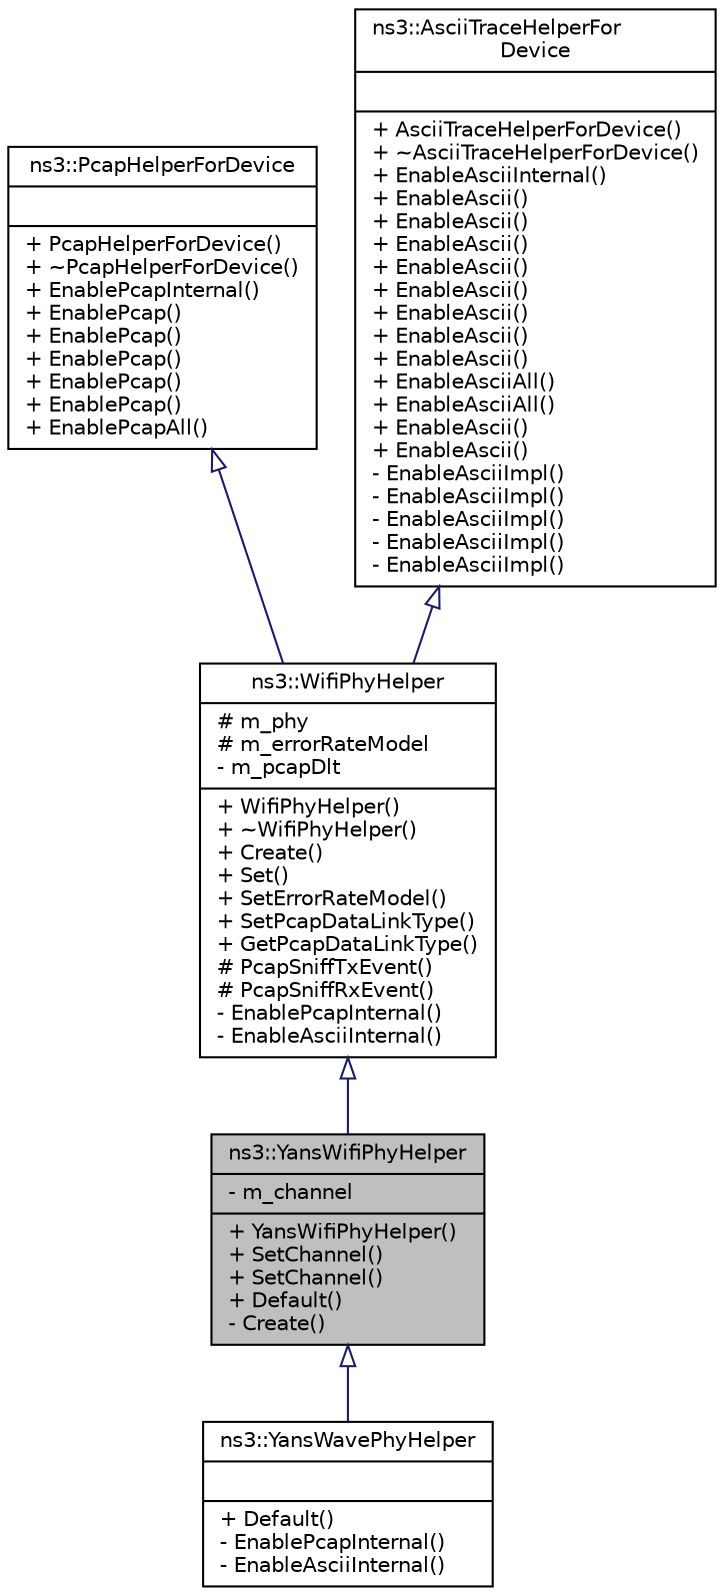 digraph "ns3::YansWifiPhyHelper"
{
  edge [fontname="Helvetica",fontsize="10",labelfontname="Helvetica",labelfontsize="10"];
  node [fontname="Helvetica",fontsize="10",shape=record];
  Node1 [label="{ns3::YansWifiPhyHelper\n|- m_channel\l|+ YansWifiPhyHelper()\l+ SetChannel()\l+ SetChannel()\l+ Default()\l- Create()\l}",height=0.2,width=0.4,color="black", fillcolor="grey75", style="filled", fontcolor="black"];
  Node2 -> Node1 [dir="back",color="midnightblue",fontsize="10",style="solid",arrowtail="onormal"];
  Node2 [label="{ns3::WifiPhyHelper\n|# m_phy\l# m_errorRateModel\l- m_pcapDlt\l|+ WifiPhyHelper()\l+ ~WifiPhyHelper()\l+ Create()\l+ Set()\l+ SetErrorRateModel()\l+ SetPcapDataLinkType()\l+ GetPcapDataLinkType()\l# PcapSniffTxEvent()\l# PcapSniffRxEvent()\l- EnablePcapInternal()\l- EnableAsciiInternal()\l}",height=0.2,width=0.4,color="black", fillcolor="white", style="filled",URL="$d5/df8/classns3_1_1WifiPhyHelper.html",tooltip="create PHY objects "];
  Node3 -> Node2 [dir="back",color="midnightblue",fontsize="10",style="solid",arrowtail="onormal"];
  Node3 [label="{ns3::PcapHelperForDevice\n||+ PcapHelperForDevice()\l+ ~PcapHelperForDevice()\l+ EnablePcapInternal()\l+ EnablePcap()\l+ EnablePcap()\l+ EnablePcap()\l+ EnablePcap()\l+ EnablePcap()\l+ EnablePcapAll()\l}",height=0.2,width=0.4,color="black", fillcolor="white", style="filled",URL="$d5/d03/classns3_1_1PcapHelperForDevice.html",tooltip="Base class providing common user-level pcap operations for helpers representing net devices..."];
  Node4 -> Node2 [dir="back",color="midnightblue",fontsize="10",style="solid",arrowtail="onormal"];
  Node4 [label="{ns3::AsciiTraceHelperFor\lDevice\n||+ AsciiTraceHelperForDevice()\l+ ~AsciiTraceHelperForDevice()\l+ EnableAsciiInternal()\l+ EnableAscii()\l+ EnableAscii()\l+ EnableAscii()\l+ EnableAscii()\l+ EnableAscii()\l+ EnableAscii()\l+ EnableAscii()\l+ EnableAscii()\l+ EnableAsciiAll()\l+ EnableAsciiAll()\l+ EnableAscii()\l+ EnableAscii()\l- EnableAsciiImpl()\l- EnableAsciiImpl()\l- EnableAsciiImpl()\l- EnableAsciiImpl()\l- EnableAsciiImpl()\l}",height=0.2,width=0.4,color="black", fillcolor="white", style="filled",URL="$dd/daf/classns3_1_1AsciiTraceHelperForDevice.html",tooltip="Base class providing common user-level ascii trace operations for helpers representing net devices..."];
  Node1 -> Node5 [dir="back",color="midnightblue",fontsize="10",style="solid",arrowtail="onormal"];
  Node5 [label="{ns3::YansWavePhyHelper\n||+ Default()\l- EnablePcapInternal()\l- EnableAsciiInternal()\l}",height=0.2,width=0.4,color="black", fillcolor="white", style="filled",URL="$da/d63/classns3_1_1YansWavePhyHelper.html"];
}
